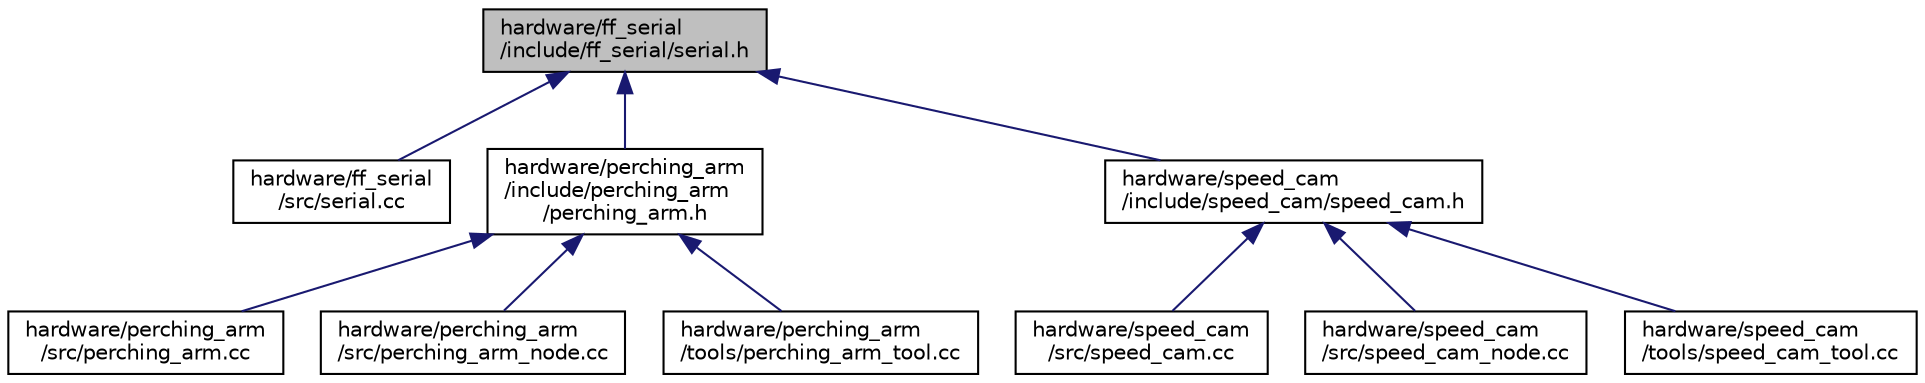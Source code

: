 digraph "hardware/ff_serial/include/ff_serial/serial.h"
{
 // LATEX_PDF_SIZE
  edge [fontname="Helvetica",fontsize="10",labelfontname="Helvetica",labelfontsize="10"];
  node [fontname="Helvetica",fontsize="10",shape=record];
  Node1 [label="hardware/ff_serial\l/include/ff_serial/serial.h",height=0.2,width=0.4,color="black", fillcolor="grey75", style="filled", fontcolor="black",tooltip=" "];
  Node1 -> Node2 [dir="back",color="midnightblue",fontsize="10",style="solid",fontname="Helvetica"];
  Node2 [label="hardware/ff_serial\l/src/serial.cc",height=0.2,width=0.4,color="black", fillcolor="white", style="filled",URL="$serial_8cc.html",tooltip=" "];
  Node1 -> Node3 [dir="back",color="midnightblue",fontsize="10",style="solid",fontname="Helvetica"];
  Node3 [label="hardware/perching_arm\l/include/perching_arm\l/perching_arm.h",height=0.2,width=0.4,color="black", fillcolor="white", style="filled",URL="$perching__arm_8h.html",tooltip=" "];
  Node3 -> Node4 [dir="back",color="midnightblue",fontsize="10",style="solid",fontname="Helvetica"];
  Node4 [label="hardware/perching_arm\l/src/perching_arm.cc",height=0.2,width=0.4,color="black", fillcolor="white", style="filled",URL="$perching__arm_8cc.html",tooltip=" "];
  Node3 -> Node5 [dir="back",color="midnightblue",fontsize="10",style="solid",fontname="Helvetica"];
  Node5 [label="hardware/perching_arm\l/src/perching_arm_node.cc",height=0.2,width=0.4,color="black", fillcolor="white", style="filled",URL="$perching__arm__node_8cc.html",tooltip=" "];
  Node3 -> Node6 [dir="back",color="midnightblue",fontsize="10",style="solid",fontname="Helvetica"];
  Node6 [label="hardware/perching_arm\l/tools/perching_arm_tool.cc",height=0.2,width=0.4,color="black", fillcolor="white", style="filled",URL="$perching__arm__tool_8cc.html",tooltip=" "];
  Node1 -> Node7 [dir="back",color="midnightblue",fontsize="10",style="solid",fontname="Helvetica"];
  Node7 [label="hardware/speed_cam\l/include/speed_cam/speed_cam.h",height=0.2,width=0.4,color="black", fillcolor="white", style="filled",URL="$speed__cam_8h.html",tooltip=" "];
  Node7 -> Node8 [dir="back",color="midnightblue",fontsize="10",style="solid",fontname="Helvetica"];
  Node8 [label="hardware/speed_cam\l/src/speed_cam.cc",height=0.2,width=0.4,color="black", fillcolor="white", style="filled",URL="$speed__cam_8cc.html",tooltip=" "];
  Node7 -> Node9 [dir="back",color="midnightblue",fontsize="10",style="solid",fontname="Helvetica"];
  Node9 [label="hardware/speed_cam\l/src/speed_cam_node.cc",height=0.2,width=0.4,color="black", fillcolor="white", style="filled",URL="$speed__cam__node_8cc.html",tooltip=" "];
  Node7 -> Node10 [dir="back",color="midnightblue",fontsize="10",style="solid",fontname="Helvetica"];
  Node10 [label="hardware/speed_cam\l/tools/speed_cam_tool.cc",height=0.2,width=0.4,color="black", fillcolor="white", style="filled",URL="$speed__cam__tool_8cc.html",tooltip=" "];
}
